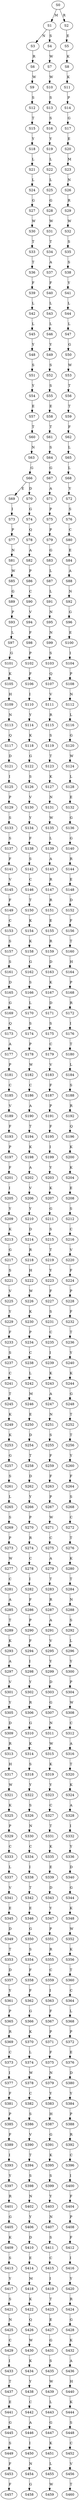 strict digraph  {
	S0 -> S1 [ label = M ];
	S0 -> S2 [ label = R ];
	S1 -> S3 [ label = N ];
	S1 -> S4 [ label = S ];
	S2 -> S5 [ label = E ];
	S3 -> S6 [ label = R ];
	S4 -> S7 [ label = W ];
	S5 -> S8 [ label = K ];
	S6 -> S9 [ label = W ];
	S7 -> S10 [ label = W ];
	S8 -> S11 [ label = K ];
	S9 -> S12 [ label = S ];
	S10 -> S13 [ label = S ];
	S11 -> S14 [ label = P ];
	S12 -> S15 [ label = T ];
	S13 -> S16 [ label = S ];
	S14 -> S17 [ label = G ];
	S15 -> S18 [ label = Y ];
	S16 -> S19 [ label = Y ];
	S17 -> S20 [ label = E ];
	S18 -> S21 [ label = L ];
	S19 -> S22 [ label = L ];
	S20 -> S23 [ label = M ];
	S21 -> S24 [ label = L ];
	S22 -> S25 [ label = L ];
	S23 -> S26 [ label = N ];
	S24 -> S27 [ label = G ];
	S25 -> S28 [ label = G ];
	S26 -> S29 [ label = R ];
	S27 -> S30 [ label = W ];
	S28 -> S31 [ label = W ];
	S29 -> S32 [ label = W ];
	S30 -> S33 [ label = T ];
	S31 -> S34 [ label = T ];
	S32 -> S35 [ label = S ];
	S33 -> S36 [ label = T ];
	S34 -> S37 [ label = A ];
	S35 -> S38 [ label = S ];
	S36 -> S39 [ label = F ];
	S37 -> S40 [ label = F ];
	S38 -> S41 [ label = Y ];
	S39 -> S42 [ label = L ];
	S40 -> S43 [ label = L ];
	S41 -> S44 [ label = L ];
	S42 -> S45 [ label = L ];
	S43 -> S46 [ label = L ];
	S44 -> S47 [ label = L ];
	S45 -> S48 [ label = Y ];
	S46 -> S49 [ label = Y ];
	S47 -> S50 [ label = G ];
	S48 -> S51 [ label = S ];
	S49 -> S52 [ label = S ];
	S50 -> S53 [ label = W ];
	S51 -> S54 [ label = Y ];
	S52 -> S55 [ label = S ];
	S53 -> S56 [ label = T ];
	S54 -> S57 [ label = E ];
	S55 -> S58 [ label = E ];
	S56 -> S59 [ label = T ];
	S57 -> S60 [ label = T ];
	S58 -> S61 [ label = T ];
	S59 -> S62 [ label = F ];
	S60 -> S63 [ label = N ];
	S61 -> S64 [ label = S ];
	S62 -> S65 [ label = L ];
	S63 -> S66 [ label = G ];
	S64 -> S67 [ label = G ];
	S65 -> S68 [ label = L ];
	S66 -> S69 [ label = E ];
	S66 -> S70 [ label = D ];
	S67 -> S71 [ label = A ];
	S68 -> S72 [ label = Y ];
	S69 -> S73 [ label = I ];
	S70 -> S74 [ label = G ];
	S71 -> S75 [ label = P ];
	S72 -> S76 [ label = S ];
	S73 -> S77 [ label = P ];
	S74 -> S78 [ label = Q ];
	S75 -> S79 [ label = P ];
	S76 -> S80 [ label = C ];
	S77 -> S81 [ label = N ];
	S78 -> S82 [ label = A ];
	S79 -> S83 [ label = G ];
	S80 -> S84 [ label = E ];
	S81 -> S85 [ label = W ];
	S82 -> S86 [ label = P ];
	S83 -> S87 [ label = L ];
	S84 -> S88 [ label = A ];
	S85 -> S89 [ label = G ];
	S86 -> S90 [ label = C ];
	S87 -> S91 [ label = L ];
	S88 -> S92 [ label = N ];
	S89 -> S93 [ label = P ];
	S90 -> S94 [ label = V ];
	S91 -> S95 [ label = N ];
	S92 -> S96 [ label = G ];
	S93 -> S97 [ label = L ];
	S94 -> S98 [ label = F ];
	S95 -> S99 [ label = N ];
	S96 -> S100 [ label = E ];
	S97 -> S101 [ label = G ];
	S98 -> S102 [ label = P ];
	S99 -> S103 [ label = S ];
	S100 -> S104 [ label = I ];
	S101 -> S105 [ label = K ];
	S102 -> S106 [ label = F ];
	S103 -> S107 [ label = Q ];
	S104 -> S108 [ label = P ];
	S105 -> S109 [ label = H ];
	S106 -> S110 [ label = I ];
	S107 -> S111 [ label = V ];
	S108 -> S112 [ label = N ];
	S109 -> S113 [ label = N ];
	S110 -> S114 [ label = Y ];
	S111 -> S115 [ label = R ];
	S112 -> S116 [ label = L ];
	S113 -> S117 [ label = Q ];
	S114 -> S118 [ label = K ];
	S115 -> S119 [ label = S ];
	S116 -> S120 [ label = G ];
	S117 -> S121 [ label = D ];
	S118 -> S122 [ label = G ];
	S119 -> S123 [ label = T ];
	S120 -> S124 [ label = W ];
	S121 -> S125 [ label = I ];
	S122 -> S126 [ label = S ];
	S123 -> S127 [ label = K ];
	S124 -> S128 [ label = L ];
	S125 -> S129 [ label = P ];
	S126 -> S130 [ label = V ];
	S127 -> S131 [ label = N ];
	S128 -> S132 [ label = E ];
	S129 -> S133 [ label = S ];
	S130 -> S134 [ label = Y ];
	S131 -> S135 [ label = W ];
	S132 -> S136 [ label = G ];
	S133 -> S137 [ label = S ];
	S134 -> S138 [ label = F ];
	S135 -> S139 [ label = L ];
	S136 -> S140 [ label = G ];
	S137 -> S141 [ label = F ];
	S138 -> S142 [ label = S ];
	S139 -> S143 [ label = A ];
	S140 -> S144 [ label = R ];
	S141 -> S145 [ label = V ];
	S142 -> S146 [ label = C ];
	S143 -> S147 [ label = R ];
	S144 -> S148 [ label = E ];
	S145 -> S149 [ label = F ];
	S146 -> S150 [ label = T ];
	S147 -> S151 [ label = R ];
	S148 -> S152 [ label = D ];
	S149 -> S153 [ label = C ];
	S150 -> S154 [ label = K ];
	S151 -> S155 [ label = E ];
	S152 -> S156 [ label = F ];
	S153 -> S157 [ label = S ];
	S154 -> S158 [ label = K ];
	S155 -> S159 [ label = R ];
	S156 -> S160 [ label = T ];
	S157 -> S161 [ label = S ];
	S158 -> S162 [ label = G ];
	S159 -> S163 [ label = D ];
	S160 -> S164 [ label = H ];
	S161 -> S165 [ label = D ];
	S162 -> S166 [ label = S ];
	S163 -> S167 [ label = K ];
	S164 -> S168 [ label = P ];
	S165 -> S169 [ label = G ];
	S166 -> S170 [ label = L ];
	S167 -> S171 [ label = D ];
	S168 -> S172 [ label = R ];
	S169 -> S173 [ label = Q ];
	S170 -> S174 [ label = S ];
	S171 -> S175 [ label = S ];
	S172 -> S176 [ label = I ];
	S173 -> S177 [ label = A ];
	S174 -> S178 [ label = P ];
	S175 -> S179 [ label = C ];
	S176 -> S180 [ label = T ];
	S177 -> S181 [ label = P ];
	S178 -> S182 [ label = W ];
	S179 -> S183 [ label = V ];
	S180 -> S184 [ label = L ];
	S181 -> S185 [ label = C ];
	S182 -> S186 [ label = C ];
	S183 -> S187 [ label = F ];
	S184 -> S188 [ label = S ];
	S185 -> S189 [ label = V ];
	S186 -> S190 [ label = A ];
	S187 -> S191 [ label = P ];
	S188 -> S192 [ label = R ];
	S189 -> S193 [ label = F ];
	S190 -> S194 [ label = T ];
	S191 -> S195 [ label = F ];
	S192 -> S196 [ label = Q ];
	S193 -> S197 [ label = P ];
	S194 -> S198 [ label = K ];
	S195 -> S199 [ label = I ];
	S196 -> S200 [ label = K ];
	S197 -> S201 [ label = F ];
	S198 -> S202 [ label = A ];
	S199 -> S203 [ label = Y ];
	S200 -> S204 [ label = K ];
	S201 -> S205 [ label = I ];
	S202 -> S206 [ label = V ];
	S203 -> S207 [ label = K ];
	S204 -> S208 [ label = E ];
	S205 -> S209 [ label = Y ];
	S206 -> S210 [ label = Y ];
	S207 -> S211 [ label = G ];
	S208 -> S212 [ label = S ];
	S209 -> S213 [ label = K ];
	S210 -> S214 [ label = D ];
	S211 -> S215 [ label = S ];
	S212 -> S216 [ label = C ];
	S213 -> S217 [ label = G ];
	S214 -> S218 [ label = R ];
	S215 -> S219 [ label = T ];
	S216 -> S220 [ label = V ];
	S217 -> S221 [ label = S ];
	S218 -> S222 [ label = H ];
	S219 -> S223 [ label = Y ];
	S220 -> S224 [ label = F ];
	S221 -> S225 [ label = V ];
	S222 -> S226 [ label = W ];
	S223 -> S227 [ label = F ];
	S224 -> S228 [ label = P ];
	S225 -> S229 [ label = Y ];
	S226 -> S230 [ label = K ];
	S227 -> S231 [ label = S ];
	S228 -> S232 [ label = F ];
	S229 -> S233 [ label = F ];
	S230 -> S234 [ label = P ];
	S231 -> S235 [ label = C ];
	S232 -> S236 [ label = T ];
	S233 -> S237 [ label = S ];
	S234 -> S238 [ label = C ];
	S235 -> S239 [ label = I ];
	S236 -> S240 [ label = Y ];
	S237 -> S241 [ label = C ];
	S238 -> S242 [ label = L ];
	S239 -> S243 [ label = K ];
	S240 -> S244 [ label = K ];
	S241 -> S245 [ label = T ];
	S242 -> S246 [ label = M ];
	S243 -> S247 [ label = A ];
	S244 -> S248 [ label = G ];
	S245 -> S249 [ label = K ];
	S246 -> S250 [ label = E ];
	S247 -> S251 [ label = N ];
	S248 -> S252 [ label = T ];
	S249 -> S253 [ label = K ];
	S250 -> S254 [ label = D ];
	S251 -> S255 [ label = S ];
	S252 -> S256 [ label = T ];
	S253 -> S257 [ label = G ];
	S254 -> S258 [ label = T ];
	S255 -> S259 [ label = F ];
	S256 -> S260 [ label = Y ];
	S257 -> S261 [ label = S ];
	S258 -> S262 [ label = D ];
	S259 -> S263 [ label = F ];
	S260 -> S264 [ label = F ];
	S261 -> S265 [ label = L ];
	S262 -> S266 [ label = Y ];
	S263 -> S267 [ label = P ];
	S264 -> S268 [ label = S ];
	S265 -> S269 [ label = S ];
	S266 -> S270 [ label = P ];
	S267 -> S271 [ label = W ];
	S268 -> S272 [ label = C ];
	S269 -> S273 [ label = P ];
	S270 -> S274 [ label = R ];
	S271 -> S275 [ label = C ];
	S272 -> S276 [ label = T ];
	S273 -> S277 [ label = W ];
	S274 -> S278 [ label = C ];
	S275 -> S279 [ label = A ];
	S276 -> S280 [ label = K ];
	S277 -> S281 [ label = C ];
	S278 -> S282 [ label = I ];
	S279 -> S283 [ label = T ];
	S280 -> S284 [ label = T ];
	S281 -> S285 [ label = A ];
	S282 -> S286 [ label = F ];
	S283 -> S287 [ label = R ];
	S284 -> S288 [ label = N ];
	S285 -> S289 [ label = T ];
	S286 -> S290 [ label = P ];
	S287 -> S291 [ label = A ];
	S288 -> S292 [ label = S ];
	S289 -> S293 [ label = K ];
	S290 -> S294 [ label = F ];
	S291 -> S295 [ label = V ];
	S292 -> S296 [ label = L ];
	S293 -> S297 [ label = A ];
	S294 -> S298 [ label = I ];
	S295 -> S299 [ label = Y ];
	S296 -> S300 [ label = Y ];
	S297 -> S301 [ label = V ];
	S298 -> S302 [ label = Y ];
	S299 -> S303 [ label = D ];
	S300 -> S304 [ label = P ];
	S301 -> S305 [ label = Y ];
	S302 -> S306 [ label = R ];
	S303 -> S307 [ label = G ];
	S304 -> S308 [ label = W ];
	S305 -> S309 [ label = D ];
	S306 -> S310 [ label = G ];
	S307 -> S311 [ label = N ];
	S308 -> S312 [ label = C ];
	S309 -> S313 [ label = R ];
	S310 -> S314 [ label = K ];
	S311 -> S315 [ label = W ];
	S312 -> S316 [ label = A ];
	S313 -> S317 [ label = H ];
	S314 -> S318 [ label = S ];
	S315 -> S319 [ label = K ];
	S316 -> S320 [ label = T ];
	S317 -> S321 [ label = W ];
	S318 -> S322 [ label = Y ];
	S319 -> S323 [ label = Y ];
	S320 -> S324 [ label = K ];
	S321 -> S325 [ label = K ];
	S322 -> S326 [ label = S ];
	S323 -> S327 [ label = C ];
	S324 -> S328 [ label = A ];
	S325 -> S329 [ label = P ];
	S326 -> S330 [ label = N ];
	S327 -> S331 [ label = T ];
	S328 -> S332 [ label = I ];
	S329 -> S333 [ label = C ];
	S330 -> S334 [ label = C ];
	S331 -> S335 [ label = K ];
	S332 -> S336 [ label = Y ];
	S333 -> S337 [ label = L ];
	S334 -> S338 [ label = I ];
	S335 -> S339 [ label = E ];
	S336 -> S340 [ label = D ];
	S337 -> S341 [ label = V ];
	S338 -> S342 [ label = T ];
	S339 -> S343 [ label = D ];
	S340 -> S344 [ label = G ];
	S341 -> S345 [ label = E ];
	S342 -> S346 [ label = E ];
	S343 -> S347 [ label = Y ];
	S344 -> S348 [ label = K ];
	S345 -> S349 [ label = D ];
	S346 -> S350 [ label = G ];
	S347 -> S351 [ label = P ];
	S348 -> S352 [ label = W ];
	S349 -> S353 [ label = T ];
	S350 -> S354 [ label = S ];
	S351 -> S355 [ label = R ];
	S352 -> S356 [ label = K ];
	S353 -> S357 [ label = D ];
	S354 -> S358 [ label = F ];
	S355 -> S359 [ label = C ];
	S356 -> S360 [ label = T ];
	S357 -> S361 [ label = Y ];
	S358 -> S362 [ label = F ];
	S359 -> S363 [ label = I ];
	S360 -> S364 [ label = C ];
	S361 -> S365 [ label = P ];
	S362 -> S366 [ label = G ];
	S363 -> S367 [ label = F ];
	S364 -> S368 [ label = L ];
	S365 -> S369 [ label = R ];
	S366 -> S370 [ label = K ];
	S367 -> S371 [ label = P ];
	S368 -> S372 [ label = P ];
	S369 -> S373 [ label = C ];
	S370 -> S374 [ label = L ];
	S371 -> S375 [ label = F ];
	S372 -> S376 [ label = E ];
	S373 -> S377 [ label = I ];
	S374 -> S378 [ label = W ];
	S375 -> S379 [ label = N ];
	S376 -> S380 [ label = D ];
	S377 -> S381 [ label = F ];
	S378 -> S382 [ label = C ];
	S379 -> S383 [ label = Y ];
	S380 -> S384 [ label = Y ];
	S381 -> S385 [ label = P ];
	S382 -> S386 [ label = S ];
	S383 -> S387 [ label = H ];
	S384 -> S388 [ label = P ];
	S385 -> S389 [ label = F ];
	S386 -> S390 [ label = V ];
	S387 -> S391 [ label = G ];
	S388 -> S392 [ label = R ];
	S389 -> S393 [ label = I ];
	S390 -> S394 [ label = T ];
	S391 -> S395 [ label = K ];
	S392 -> S396 [ label = C ];
	S393 -> S397 [ label = Y ];
	S394 -> S398 [ label = S ];
	S395 -> S399 [ label = S ];
	S396 -> S400 [ label = I ];
	S397 -> S401 [ label = R ];
	S398 -> S402 [ label = N ];
	S399 -> S403 [ label = Y ];
	S400 -> S404 [ label = F ];
	S401 -> S405 [ label = G ];
	S402 -> S406 [ label = Y ];
	S403 -> S407 [ label = N ];
	S404 -> S408 [ label = P ];
	S405 -> S409 [ label = K ];
	S406 -> S410 [ label = D ];
	S407 -> S411 [ label = S ];
	S408 -> S412 [ label = F ];
	S409 -> S413 [ label = S ];
	S410 -> S414 [ label = E ];
	S411 -> S415 [ label = C ];
	S412 -> S416 [ label = I ];
	S413 -> S417 [ label = Y ];
	S414 -> S418 [ label = M ];
	S415 -> S419 [ label = I ];
	S416 -> S420 [ label = Y ];
	S417 -> S421 [ label = S ];
	S418 -> S422 [ label = K ];
	S419 -> S423 [ label = T ];
	S420 -> S424 [ label = R ];
	S421 -> S425 [ label = N ];
	S422 -> S426 [ label = Q ];
	S423 -> S427 [ label = E ];
	S424 -> S428 [ label = G ];
	S425 -> S429 [ label = C ];
	S426 -> S430 [ label = W ];
	S427 -> S431 [ label = G ];
	S428 -> S432 [ label = K ];
	S429 -> S433 [ label = I ];
	S430 -> S434 [ label = K ];
	S431 -> S435 [ label = S ];
	S432 -> S436 [ label = A ];
	S433 -> S437 [ label = T ];
	S434 -> S438 [ label = Y ];
	S435 -> S439 [ label = W ];
	S436 -> S440 [ label = H ];
	S437 -> S441 [ label = E ];
	S438 -> S442 [ label = C ];
	S439 -> S443 [ label = L ];
	S440 -> S444 [ label = K ];
	S441 -> S445 [ label = G ];
	S442 -> S446 [ label = A ];
	S443 -> S447 [ label = G ];
	S444 -> S448 [ label = S ];
	S445 -> S449 [ label = S ];
	S446 -> S450 [ label = I ];
	S447 -> S451 [ label = K ];
	S448 -> S452 [ label = C ];
	S449 -> S453 [ label = F ];
	S450 -> S454 [ label = N ];
	S451 -> S455 [ label = L ];
	S452 -> S456 [ label = V ];
	S453 -> S457 [ label = F ];
	S454 -> S458 [ label = G ];
	S455 -> S459 [ label = W ];
	S456 -> S460 [ label = T ];
}

